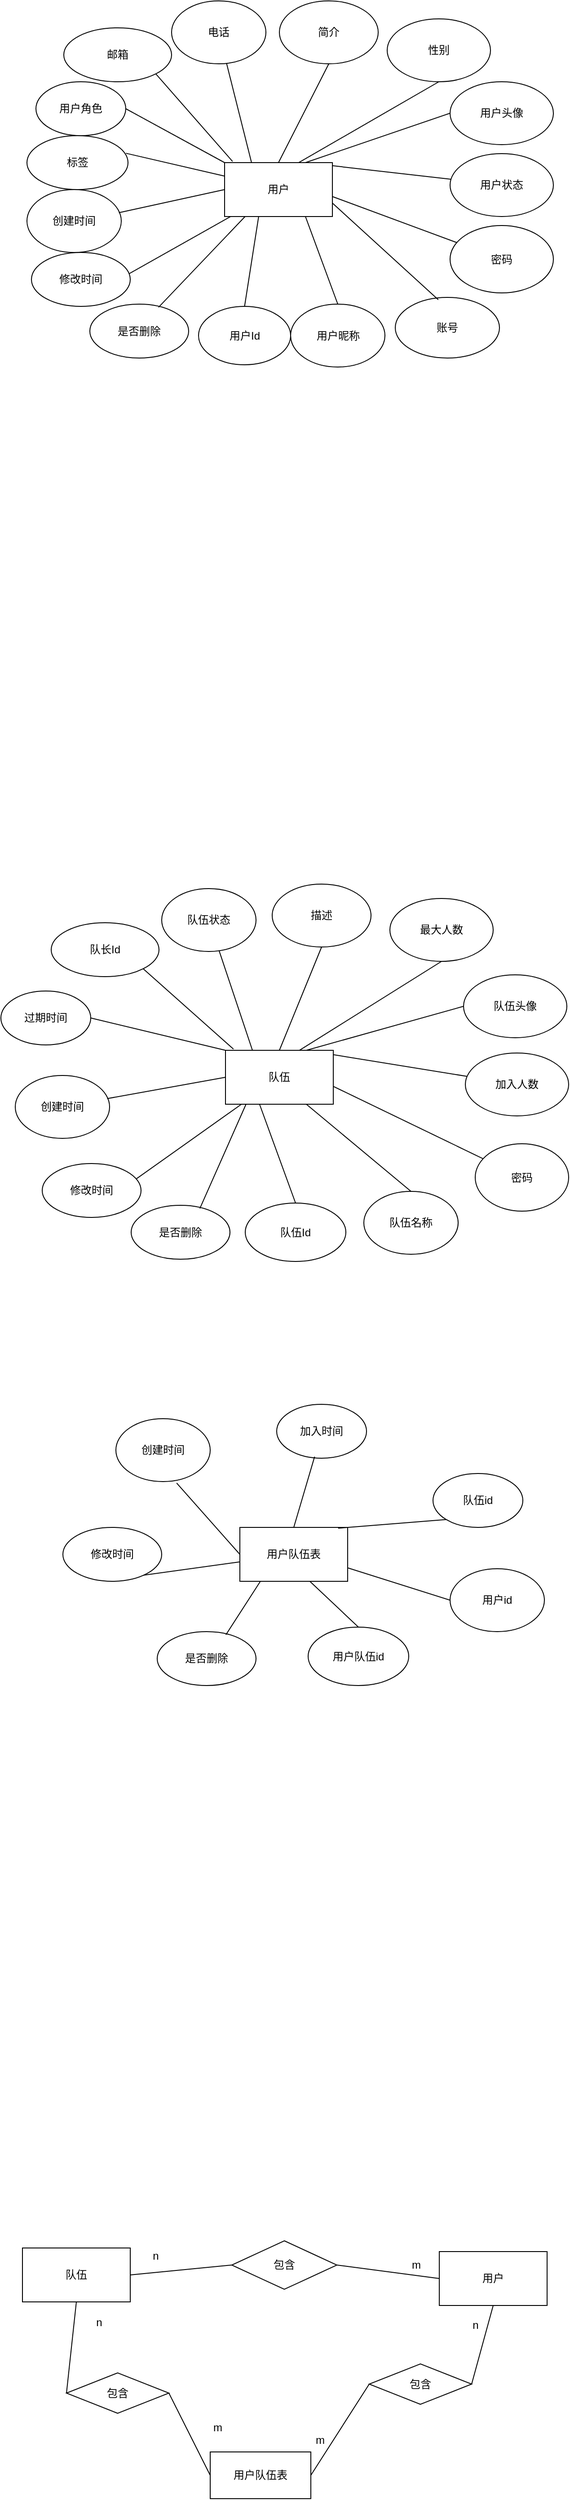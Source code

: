 <mxfile version="22.1.11" type="github">
  <diagram name="第 1 页" id="rC39hGufa94ov2SQlZUO">
    <mxGraphModel dx="1434" dy="738" grid="0" gridSize="10" guides="1" tooltips="1" connect="1" arrows="1" fold="1" page="1" pageScale="1" pageWidth="827" pageHeight="1169" math="0" shadow="0">
      <root>
        <mxCell id="0" />
        <mxCell id="1" parent="0" />
        <mxCell id="DHpkwYTsyXD9E4zMsWnn-7" value="性别" style="ellipse;whiteSpace=wrap;html=1;" parent="1" vertex="1">
          <mxGeometry x="511" y="280" width="115" height="70" as="geometry" />
        </mxCell>
        <mxCell id="DHpkwYTsyXD9E4zMsWnn-10" value="" style="endArrow=none;html=1;rounded=0;entryX=0.5;entryY=1;entryDx=0;entryDy=0;exitX=0.672;exitY=0.018;exitDx=0;exitDy=0;exitPerimeter=0;" parent="1" source="DHpkwYTsyXD9E4zMsWnn-1" target="DHpkwYTsyXD9E4zMsWnn-7" edge="1">
          <mxGeometry width="50" height="50" relative="1" as="geometry">
            <mxPoint x="321" y="430" as="sourcePoint" />
            <mxPoint x="421" y="400" as="targetPoint" />
          </mxGeometry>
        </mxCell>
        <mxCell id="DHpkwYTsyXD9E4zMsWnn-13" value="" style="endArrow=none;html=1;rounded=0;exitX=0.75;exitY=0;exitDx=0;exitDy=0;entryX=0;entryY=0.5;entryDx=0;entryDy=0;" parent="1" source="DHpkwYTsyXD9E4zMsWnn-1" target="DHpkwYTsyXD9E4zMsWnn-14" edge="1">
          <mxGeometry width="50" height="50" relative="1" as="geometry">
            <mxPoint x="411" y="450" as="sourcePoint" />
            <mxPoint x="491" y="360" as="targetPoint" />
          </mxGeometry>
        </mxCell>
        <mxCell id="DHpkwYTsyXD9E4zMsWnn-14" value="用户头像" style="ellipse;whiteSpace=wrap;html=1;" parent="1" vertex="1">
          <mxGeometry x="581" y="350" width="115" height="70" as="geometry" />
        </mxCell>
        <mxCell id="DHpkwYTsyXD9E4zMsWnn-15" value="" style="endArrow=none;html=1;rounded=0;exitX=0.75;exitY=0;exitDx=0;exitDy=0;" parent="1" source="DHpkwYTsyXD9E4zMsWnn-1" target="DHpkwYTsyXD9E4zMsWnn-16" edge="1">
          <mxGeometry width="50" height="50" relative="1" as="geometry">
            <mxPoint x="431" y="460" as="sourcePoint" />
            <mxPoint x="573.5" y="390" as="targetPoint" />
            <Array as="points" />
          </mxGeometry>
        </mxCell>
        <mxCell id="DHpkwYTsyXD9E4zMsWnn-16" value="用户状态" style="ellipse;whiteSpace=wrap;html=1;" parent="1" vertex="1">
          <mxGeometry x="581" y="430" width="115" height="70" as="geometry" />
        </mxCell>
        <mxCell id="DHpkwYTsyXD9E4zMsWnn-17" value="" style="endArrow=none;html=1;rounded=0;entryX=0.5;entryY=1;entryDx=0;entryDy=0;exitX=0.5;exitY=0;exitDx=0;exitDy=0;" parent="1" source="DHpkwYTsyXD9E4zMsWnn-23" edge="1">
          <mxGeometry width="50" height="50" relative="1" as="geometry">
            <mxPoint x="371" y="590" as="sourcePoint" />
            <mxPoint x="367.91" y="500" as="targetPoint" />
          </mxGeometry>
        </mxCell>
        <mxCell id="DHpkwYTsyXD9E4zMsWnn-18" value="" style="endArrow=none;html=1;rounded=0;entryX=0.41;entryY=0.991;entryDx=0;entryDy=0;entryPerimeter=0;" parent="1" source="DHpkwYTsyXD9E4zMsWnn-1" target="DHpkwYTsyXD9E4zMsWnn-19" edge="1">
          <mxGeometry width="50" height="50" relative="1" as="geometry">
            <mxPoint x="411" y="690" as="sourcePoint" />
            <mxPoint x="503" y="610" as="targetPoint" />
          </mxGeometry>
        </mxCell>
        <mxCell id="DHpkwYTsyXD9E4zMsWnn-20" value="" style="endArrow=none;html=1;rounded=0;exitX=0.75;exitY=1;exitDx=0;exitDy=0;entryX=0.5;entryY=0;entryDx=0;entryDy=0;" parent="1" source="DHpkwYTsyXD9E4zMsWnn-1" target="DHpkwYTsyXD9E4zMsWnn-21" edge="1">
          <mxGeometry width="50" height="50" relative="1" as="geometry">
            <mxPoint x="443" y="710" as="sourcePoint" />
            <mxPoint x="585.5" y="640" as="targetPoint" />
            <Array as="points" />
          </mxGeometry>
        </mxCell>
        <mxCell id="DHpkwYTsyXD9E4zMsWnn-21" value="用户昵称" style="ellipse;whiteSpace=wrap;html=1;" parent="1" vertex="1">
          <mxGeometry x="403.5" y="597.5" width="105" height="70" as="geometry" />
        </mxCell>
        <mxCell id="DHpkwYTsyXD9E4zMsWnn-23" value="用户Id" style="ellipse;whiteSpace=wrap;html=1;" parent="1" vertex="1">
          <mxGeometry x="301" y="600" width="102.5" height="65" as="geometry" />
        </mxCell>
        <mxCell id="DHpkwYTsyXD9E4zMsWnn-24" value="账号" style="ellipse;whiteSpace=wrap;html=1;" parent="1" vertex="1">
          <mxGeometry x="520" y="590" width="116" height="67.5" as="geometry" />
        </mxCell>
        <mxCell id="DHpkwYTsyXD9E4zMsWnn-25" value="电话" style="ellipse;whiteSpace=wrap;html=1;" parent="1" vertex="1">
          <mxGeometry x="271" y="260" width="105" height="70" as="geometry" />
        </mxCell>
        <mxCell id="DHpkwYTsyXD9E4zMsWnn-26" value="密码" style="ellipse;whiteSpace=wrap;html=1;" parent="1" vertex="1">
          <mxGeometry x="581" y="510" width="115" height="75" as="geometry" />
        </mxCell>
        <mxCell id="DHpkwYTsyXD9E4zMsWnn-27" value="简介" style="ellipse;whiteSpace=wrap;html=1;" parent="1" vertex="1">
          <mxGeometry x="391" y="260" width="110" height="70" as="geometry" />
        </mxCell>
        <mxCell id="DHpkwYTsyXD9E4zMsWnn-28" value="" style="endArrow=none;html=1;rounded=0;entryX=1;entryY=0.75;entryDx=0;entryDy=0;exitX=0.413;exitY=0.039;exitDx=0;exitDy=0;exitPerimeter=0;" parent="1" source="DHpkwYTsyXD9E4zMsWnn-24" target="DHpkwYTsyXD9E4zMsWnn-1" edge="1">
          <mxGeometry width="50" height="50" relative="1" as="geometry">
            <mxPoint x="483.54" y="560" as="sourcePoint" />
            <mxPoint x="480.45" y="470" as="targetPoint" />
          </mxGeometry>
        </mxCell>
        <mxCell id="DHpkwYTsyXD9E4zMsWnn-29" value="" style="endArrow=none;html=1;rounded=0;entryX=1;entryY=0.75;entryDx=0;entryDy=0;" parent="1" source="DHpkwYTsyXD9E4zMsWnn-26" edge="1">
          <mxGeometry width="50" height="50" relative="1" as="geometry">
            <mxPoint x="611" y="500" as="sourcePoint" />
            <mxPoint x="429" y="470" as="targetPoint" />
          </mxGeometry>
        </mxCell>
        <mxCell id="DHpkwYTsyXD9E4zMsWnn-30" value="邮箱" style="ellipse;whiteSpace=wrap;html=1;" parent="1" vertex="1">
          <mxGeometry x="151" y="290" width="120" height="60" as="geometry" />
        </mxCell>
        <mxCell id="DHpkwYTsyXD9E4zMsWnn-31" value="用户角色" style="ellipse;whiteSpace=wrap;html=1;" parent="1" vertex="1">
          <mxGeometry x="120" y="350" width="100" height="60" as="geometry" />
        </mxCell>
        <mxCell id="DHpkwYTsyXD9E4zMsWnn-33" value="标签" style="ellipse;whiteSpace=wrap;html=1;" parent="1" vertex="1">
          <mxGeometry x="110" y="410" width="112.5" height="60" as="geometry" />
        </mxCell>
        <mxCell id="DHpkwYTsyXD9E4zMsWnn-35" style="edgeStyle=orthogonalEdgeStyle;rounded=0;orthogonalLoop=1;jettySize=auto;html=1;entryX=0;entryY=1;entryDx=0;entryDy=0;strokeColor=none;" parent="1" source="DHpkwYTsyXD9E4zMsWnn-34" target="DHpkwYTsyXD9E4zMsWnn-1" edge="1">
          <mxGeometry relative="1" as="geometry" />
        </mxCell>
        <mxCell id="DHpkwYTsyXD9E4zMsWnn-36" style="edgeStyle=orthogonalEdgeStyle;orthogonalLoop=1;jettySize=auto;html=1;entryX=0;entryY=0.5;entryDx=0;entryDy=0;startArrow=none;startFill=0;endArrow=none;endFill=0;rounded=0;strokeColor=none;" parent="1" source="DHpkwYTsyXD9E4zMsWnn-19" target="DHpkwYTsyXD9E4zMsWnn-1" edge="1">
          <mxGeometry relative="1" as="geometry">
            <Array as="points">
              <mxPoint x="287" y="565" />
              <mxPoint x="287" y="500" />
              <mxPoint x="309" y="500" />
            </Array>
          </mxGeometry>
        </mxCell>
        <mxCell id="DHpkwYTsyXD9E4zMsWnn-34" value="创建时间" style="ellipse;whiteSpace=wrap;html=1;" parent="1" vertex="1">
          <mxGeometry x="110" y="470" width="105" height="70" as="geometry" />
        </mxCell>
        <mxCell id="DHpkwYTsyXD9E4zMsWnn-37" value="" style="endArrow=none;html=1;rounded=0;entryX=0.974;entryY=0.368;entryDx=0;entryDy=0;entryPerimeter=0;" parent="1" target="DHpkwYTsyXD9E4zMsWnn-34" edge="1">
          <mxGeometry width="50" height="50" relative="1" as="geometry">
            <mxPoint x="330" y="470" as="sourcePoint" />
            <mxPoint x="261" y="550" as="targetPoint" />
          </mxGeometry>
        </mxCell>
        <mxCell id="DHpkwYTsyXD9E4zMsWnn-38" value="" style="endArrow=none;html=1;rounded=0;entryX=0.979;entryY=0.326;entryDx=0;entryDy=0;entryPerimeter=0;exitX=0;exitY=0.25;exitDx=0;exitDy=0;" parent="1" source="DHpkwYTsyXD9E4zMsWnn-1" target="DHpkwYTsyXD9E4zMsWnn-33" edge="1">
          <mxGeometry width="50" height="50" relative="1" as="geometry">
            <mxPoint x="311" y="470" as="sourcePoint" />
            <mxPoint x="256" y="484.5" as="targetPoint" />
          </mxGeometry>
        </mxCell>
        <mxCell id="DHpkwYTsyXD9E4zMsWnn-39" value="" style="endArrow=none;html=1;rounded=0;entryX=1;entryY=0.5;entryDx=0;entryDy=0;exitX=0;exitY=0;exitDx=0;exitDy=0;" parent="1" source="DHpkwYTsyXD9E4zMsWnn-1" target="DHpkwYTsyXD9E4zMsWnn-31" edge="1">
          <mxGeometry width="50" height="50" relative="1" as="geometry">
            <mxPoint x="319" y="465" as="sourcePoint" />
            <mxPoint x="264" y="483" as="targetPoint" />
          </mxGeometry>
        </mxCell>
        <mxCell id="DHpkwYTsyXD9E4zMsWnn-40" value="" style="endArrow=none;html=1;rounded=0;entryX=1;entryY=1;entryDx=0;entryDy=0;exitX=0.074;exitY=-0.022;exitDx=0;exitDy=0;exitPerimeter=0;" parent="1" source="DHpkwYTsyXD9E4zMsWnn-1" target="DHpkwYTsyXD9E4zMsWnn-30" edge="1">
          <mxGeometry width="50" height="50" relative="1" as="geometry">
            <mxPoint x="319" y="450" as="sourcePoint" />
            <mxPoint x="266" y="425" as="targetPoint" />
          </mxGeometry>
        </mxCell>
        <mxCell id="DHpkwYTsyXD9E4zMsWnn-41" value="" style="endArrow=none;html=1;rounded=0;exitX=0.25;exitY=0;exitDx=0;exitDy=0;" parent="1" source="DHpkwYTsyXD9E4zMsWnn-1" target="DHpkwYTsyXD9E4zMsWnn-25" edge="1">
          <mxGeometry width="50" height="50" relative="1" as="geometry">
            <mxPoint x="387.5" y="421" as="sourcePoint" />
            <mxPoint x="319" y="330" as="targetPoint" />
          </mxGeometry>
        </mxCell>
        <mxCell id="DHpkwYTsyXD9E4zMsWnn-42" value="" style="endArrow=none;html=1;rounded=0;entryX=0.5;entryY=1;entryDx=0;entryDy=0;exitX=0.5;exitY=0;exitDx=0;exitDy=0;" parent="1" source="DHpkwYTsyXD9E4zMsWnn-1" target="DHpkwYTsyXD9E4zMsWnn-27" edge="1">
          <mxGeometry width="50" height="50" relative="1" as="geometry">
            <mxPoint x="337" y="459" as="sourcePoint" />
            <mxPoint x="268" y="368" as="targetPoint" />
          </mxGeometry>
        </mxCell>
        <mxCell id="DHpkwYTsyXD9E4zMsWnn-43" value="" style="endArrow=none;html=1;rounded=0;exitX=0.75;exitY=0;exitDx=0;exitDy=0;" parent="1" target="DHpkwYTsyXD9E4zMsWnn-1" edge="1">
          <mxGeometry width="50" height="50" relative="1" as="geometry">
            <mxPoint x="431" y="460" as="sourcePoint" />
            <mxPoint x="581" y="464" as="targetPoint" />
            <Array as="points" />
          </mxGeometry>
        </mxCell>
        <mxCell id="DHpkwYTsyXD9E4zMsWnn-1" value="用户" style="rounded=0;whiteSpace=wrap;html=1;" parent="1" vertex="1">
          <mxGeometry x="330" y="440" width="120" height="60" as="geometry" />
        </mxCell>
        <mxCell id="DHpkwYTsyXD9E4zMsWnn-44" value="" style="edgeStyle=orthogonalEdgeStyle;orthogonalLoop=1;jettySize=auto;html=1;entryX=0;entryY=0.5;entryDx=0;entryDy=0;startArrow=none;startFill=0;endArrow=none;endFill=0;rounded=0;strokeColor=none;" parent="1" source="DHpkwYTsyXD9E4zMsWnn-34" target="DHpkwYTsyXD9E4zMsWnn-19" edge="1">
          <mxGeometry relative="1" as="geometry">
            <mxPoint x="163" y="540" as="sourcePoint" />
            <mxPoint x="330" y="470" as="targetPoint" />
            <Array as="points" />
          </mxGeometry>
        </mxCell>
        <mxCell id="DHpkwYTsyXD9E4zMsWnn-19" value="修改时间" style="ellipse;whiteSpace=wrap;html=1;" parent="1" vertex="1">
          <mxGeometry x="115" y="540" width="110" height="60" as="geometry" />
        </mxCell>
        <mxCell id="DHpkwYTsyXD9E4zMsWnn-45" value="是否删除" style="ellipse;whiteSpace=wrap;html=1;" parent="1" vertex="1">
          <mxGeometry x="180" y="597.5" width="110" height="60" as="geometry" />
        </mxCell>
        <mxCell id="DHpkwYTsyXD9E4zMsWnn-46" value="" style="endArrow=none;html=1;rounded=0;entryX=0.695;entryY=0.059;entryDx=0;entryDy=0;entryPerimeter=0;exitX=0.191;exitY=0.998;exitDx=0;exitDy=0;exitPerimeter=0;" parent="1" source="DHpkwYTsyXD9E4zMsWnn-1" target="DHpkwYTsyXD9E4zMsWnn-45" edge="1">
          <mxGeometry width="50" height="50" relative="1" as="geometry">
            <mxPoint x="347" y="510" as="sourcePoint" />
            <mxPoint x="170" y="609" as="targetPoint" />
          </mxGeometry>
        </mxCell>
        <mxCell id="DHpkwYTsyXD9E4zMsWnn-81" value="最大人数" style="ellipse;whiteSpace=wrap;html=1;" parent="1" vertex="1">
          <mxGeometry x="514" y="1259" width="115" height="70" as="geometry" />
        </mxCell>
        <mxCell id="DHpkwYTsyXD9E4zMsWnn-82" value="" style="endArrow=none;html=1;rounded=0;entryX=0.5;entryY=1;entryDx=0;entryDy=0;exitX=0.672;exitY=0.018;exitDx=0;exitDy=0;exitPerimeter=0;" parent="1" source="DHpkwYTsyXD9E4zMsWnn-111" target="DHpkwYTsyXD9E4zMsWnn-81" edge="1">
          <mxGeometry width="50" height="50" relative="1" as="geometry">
            <mxPoint x="322" y="1418" as="sourcePoint" />
            <mxPoint x="422" y="1388" as="targetPoint" />
          </mxGeometry>
        </mxCell>
        <mxCell id="DHpkwYTsyXD9E4zMsWnn-83" value="" style="endArrow=none;html=1;rounded=0;exitX=0.75;exitY=0;exitDx=0;exitDy=0;entryX=0;entryY=0.5;entryDx=0;entryDy=0;" parent="1" source="DHpkwYTsyXD9E4zMsWnn-111" target="DHpkwYTsyXD9E4zMsWnn-84" edge="1">
          <mxGeometry width="50" height="50" relative="1" as="geometry">
            <mxPoint x="412" y="1438" as="sourcePoint" />
            <mxPoint x="492" y="1348" as="targetPoint" />
          </mxGeometry>
        </mxCell>
        <mxCell id="DHpkwYTsyXD9E4zMsWnn-84" value="队伍头像" style="ellipse;whiteSpace=wrap;html=1;" parent="1" vertex="1">
          <mxGeometry x="596" y="1344" width="115" height="70" as="geometry" />
        </mxCell>
        <mxCell id="DHpkwYTsyXD9E4zMsWnn-85" value="" style="endArrow=none;html=1;rounded=0;exitX=0.75;exitY=0;exitDx=0;exitDy=0;" parent="1" source="DHpkwYTsyXD9E4zMsWnn-111" target="DHpkwYTsyXD9E4zMsWnn-86" edge="1">
          <mxGeometry width="50" height="50" relative="1" as="geometry">
            <mxPoint x="432" y="1448" as="sourcePoint" />
            <mxPoint x="574.5" y="1378" as="targetPoint" />
            <Array as="points" />
          </mxGeometry>
        </mxCell>
        <mxCell id="DHpkwYTsyXD9E4zMsWnn-86" value="加入人数" style="ellipse;whiteSpace=wrap;html=1;" parent="1" vertex="1">
          <mxGeometry x="598" y="1431" width="115" height="70" as="geometry" />
        </mxCell>
        <mxCell id="DHpkwYTsyXD9E4zMsWnn-87" value="" style="endArrow=none;html=1;rounded=0;entryX=0.5;entryY=1;entryDx=0;entryDy=0;exitX=0.5;exitY=0;exitDx=0;exitDy=0;" parent="1" source="DHpkwYTsyXD9E4zMsWnn-91" edge="1">
          <mxGeometry width="50" height="50" relative="1" as="geometry">
            <mxPoint x="372" y="1578" as="sourcePoint" />
            <mxPoint x="368.91" y="1488" as="targetPoint" />
          </mxGeometry>
        </mxCell>
        <mxCell id="DHpkwYTsyXD9E4zMsWnn-88" value="" style="endArrow=none;html=1;rounded=0;entryX=0.41;entryY=0.991;entryDx=0;entryDy=0;entryPerimeter=0;" parent="1" source="DHpkwYTsyXD9E4zMsWnn-111" target="DHpkwYTsyXD9E4zMsWnn-113" edge="1">
          <mxGeometry width="50" height="50" relative="1" as="geometry">
            <mxPoint x="412" y="1678" as="sourcePoint" />
            <mxPoint x="504" y="1598" as="targetPoint" />
          </mxGeometry>
        </mxCell>
        <mxCell id="DHpkwYTsyXD9E4zMsWnn-89" value="" style="endArrow=none;html=1;rounded=0;exitX=0.75;exitY=1;exitDx=0;exitDy=0;entryX=0.5;entryY=0;entryDx=0;entryDy=0;" parent="1" source="DHpkwYTsyXD9E4zMsWnn-111" target="DHpkwYTsyXD9E4zMsWnn-90" edge="1">
          <mxGeometry width="50" height="50" relative="1" as="geometry">
            <mxPoint x="444" y="1698" as="sourcePoint" />
            <mxPoint x="586.5" y="1628" as="targetPoint" />
            <Array as="points" />
          </mxGeometry>
        </mxCell>
        <mxCell id="DHpkwYTsyXD9E4zMsWnn-90" value="队伍名称" style="ellipse;whiteSpace=wrap;html=1;" parent="1" vertex="1">
          <mxGeometry x="485" y="1585" width="105" height="70" as="geometry" />
        </mxCell>
        <mxCell id="DHpkwYTsyXD9E4zMsWnn-91" value="队伍Id" style="ellipse;whiteSpace=wrap;html=1;" parent="1" vertex="1">
          <mxGeometry x="353" y="1598" width="112" height="65" as="geometry" />
        </mxCell>
        <mxCell id="DHpkwYTsyXD9E4zMsWnn-93" value="队伍状态" style="ellipse;whiteSpace=wrap;html=1;" parent="1" vertex="1">
          <mxGeometry x="260" y="1248" width="105" height="70" as="geometry" />
        </mxCell>
        <mxCell id="DHpkwYTsyXD9E4zMsWnn-94" value="密码" style="ellipse;whiteSpace=wrap;html=1;" parent="1" vertex="1">
          <mxGeometry x="609" y="1532" width="104" height="75" as="geometry" />
        </mxCell>
        <mxCell id="DHpkwYTsyXD9E4zMsWnn-95" value="描述" style="ellipse;whiteSpace=wrap;html=1;" parent="1" vertex="1">
          <mxGeometry x="383" y="1243" width="110" height="70" as="geometry" />
        </mxCell>
        <mxCell id="DHpkwYTsyXD9E4zMsWnn-97" value="" style="endArrow=none;html=1;rounded=0;entryX=1;entryY=0.75;entryDx=0;entryDy=0;" parent="1" source="DHpkwYTsyXD9E4zMsWnn-94" edge="1">
          <mxGeometry width="50" height="50" relative="1" as="geometry">
            <mxPoint x="612" y="1488" as="sourcePoint" />
            <mxPoint x="430" y="1458" as="targetPoint" />
          </mxGeometry>
        </mxCell>
        <mxCell id="DHpkwYTsyXD9E4zMsWnn-98" value="队长Id" style="ellipse;whiteSpace=wrap;html=1;" parent="1" vertex="1">
          <mxGeometry x="137" y="1286" width="120" height="60" as="geometry" />
        </mxCell>
        <mxCell id="DHpkwYTsyXD9E4zMsWnn-99" value="过期时间" style="ellipse;whiteSpace=wrap;html=1;" parent="1" vertex="1">
          <mxGeometry x="81" y="1362" width="100" height="60" as="geometry" />
        </mxCell>
        <mxCell id="DHpkwYTsyXD9E4zMsWnn-101" style="edgeStyle=orthogonalEdgeStyle;rounded=0;orthogonalLoop=1;jettySize=auto;html=1;entryX=0;entryY=1;entryDx=0;entryDy=0;strokeColor=none;" parent="1" source="DHpkwYTsyXD9E4zMsWnn-103" target="DHpkwYTsyXD9E4zMsWnn-111" edge="1">
          <mxGeometry relative="1" as="geometry" />
        </mxCell>
        <mxCell id="DHpkwYTsyXD9E4zMsWnn-102" style="edgeStyle=orthogonalEdgeStyle;orthogonalLoop=1;jettySize=auto;html=1;entryX=0;entryY=0.5;entryDx=0;entryDy=0;startArrow=none;startFill=0;endArrow=none;endFill=0;rounded=0;strokeColor=none;" parent="1" source="DHpkwYTsyXD9E4zMsWnn-113" target="DHpkwYTsyXD9E4zMsWnn-111" edge="1">
          <mxGeometry relative="1" as="geometry">
            <Array as="points">
              <mxPoint x="288" y="1553" />
              <mxPoint x="288" y="1488" />
              <mxPoint x="310" y="1488" />
            </Array>
          </mxGeometry>
        </mxCell>
        <mxCell id="DHpkwYTsyXD9E4zMsWnn-103" value="创建时间" style="ellipse;whiteSpace=wrap;html=1;" parent="1" vertex="1">
          <mxGeometry x="97" y="1456" width="105" height="70" as="geometry" />
        </mxCell>
        <mxCell id="DHpkwYTsyXD9E4zMsWnn-104" value="" style="endArrow=none;html=1;rounded=0;entryX=0.974;entryY=0.368;entryDx=0;entryDy=0;entryPerimeter=0;" parent="1" target="DHpkwYTsyXD9E4zMsWnn-103" edge="1">
          <mxGeometry width="50" height="50" relative="1" as="geometry">
            <mxPoint x="331" y="1458" as="sourcePoint" />
            <mxPoint x="262" y="1538" as="targetPoint" />
          </mxGeometry>
        </mxCell>
        <mxCell id="DHpkwYTsyXD9E4zMsWnn-106" value="" style="endArrow=none;html=1;rounded=0;entryX=1;entryY=0.5;entryDx=0;entryDy=0;exitX=0;exitY=0;exitDx=0;exitDy=0;" parent="1" source="DHpkwYTsyXD9E4zMsWnn-111" target="DHpkwYTsyXD9E4zMsWnn-99" edge="1">
          <mxGeometry width="50" height="50" relative="1" as="geometry">
            <mxPoint x="320" y="1453" as="sourcePoint" />
            <mxPoint x="265" y="1471" as="targetPoint" />
          </mxGeometry>
        </mxCell>
        <mxCell id="DHpkwYTsyXD9E4zMsWnn-107" value="" style="endArrow=none;html=1;rounded=0;entryX=1;entryY=1;entryDx=0;entryDy=0;exitX=0.074;exitY=-0.022;exitDx=0;exitDy=0;exitPerimeter=0;" parent="1" source="DHpkwYTsyXD9E4zMsWnn-111" target="DHpkwYTsyXD9E4zMsWnn-98" edge="1">
          <mxGeometry width="50" height="50" relative="1" as="geometry">
            <mxPoint x="320" y="1438" as="sourcePoint" />
            <mxPoint x="267" y="1413" as="targetPoint" />
          </mxGeometry>
        </mxCell>
        <mxCell id="DHpkwYTsyXD9E4zMsWnn-108" value="" style="endArrow=none;html=1;rounded=0;exitX=0.25;exitY=0;exitDx=0;exitDy=0;" parent="1" source="DHpkwYTsyXD9E4zMsWnn-111" target="DHpkwYTsyXD9E4zMsWnn-93" edge="1">
          <mxGeometry width="50" height="50" relative="1" as="geometry">
            <mxPoint x="388.5" y="1409" as="sourcePoint" />
            <mxPoint x="320" y="1318" as="targetPoint" />
          </mxGeometry>
        </mxCell>
        <mxCell id="DHpkwYTsyXD9E4zMsWnn-109" value="" style="endArrow=none;html=1;rounded=0;entryX=0.5;entryY=1;entryDx=0;entryDy=0;exitX=0.5;exitY=0;exitDx=0;exitDy=0;" parent="1" source="DHpkwYTsyXD9E4zMsWnn-111" target="DHpkwYTsyXD9E4zMsWnn-95" edge="1">
          <mxGeometry width="50" height="50" relative="1" as="geometry">
            <mxPoint x="338" y="1447" as="sourcePoint" />
            <mxPoint x="269" y="1356" as="targetPoint" />
          </mxGeometry>
        </mxCell>
        <mxCell id="DHpkwYTsyXD9E4zMsWnn-110" value="" style="endArrow=none;html=1;rounded=0;exitX=0.75;exitY=0;exitDx=0;exitDy=0;" parent="1" target="DHpkwYTsyXD9E4zMsWnn-111" edge="1">
          <mxGeometry width="50" height="50" relative="1" as="geometry">
            <mxPoint x="432" y="1448" as="sourcePoint" />
            <mxPoint x="582" y="1452" as="targetPoint" />
            <Array as="points" />
          </mxGeometry>
        </mxCell>
        <mxCell id="DHpkwYTsyXD9E4zMsWnn-111" value="队伍" style="rounded=0;whiteSpace=wrap;html=1;" parent="1" vertex="1">
          <mxGeometry x="331" y="1428" width="120" height="60" as="geometry" />
        </mxCell>
        <mxCell id="DHpkwYTsyXD9E4zMsWnn-112" value="" style="edgeStyle=orthogonalEdgeStyle;orthogonalLoop=1;jettySize=auto;html=1;entryX=0;entryY=0.5;entryDx=0;entryDy=0;startArrow=none;startFill=0;endArrow=none;endFill=0;rounded=0;strokeColor=none;" parent="1" source="DHpkwYTsyXD9E4zMsWnn-103" target="DHpkwYTsyXD9E4zMsWnn-113" edge="1">
          <mxGeometry relative="1" as="geometry">
            <mxPoint x="164" y="1528" as="sourcePoint" />
            <mxPoint x="331" y="1458" as="targetPoint" />
            <Array as="points" />
          </mxGeometry>
        </mxCell>
        <mxCell id="DHpkwYTsyXD9E4zMsWnn-113" value="修改时间" style="ellipse;whiteSpace=wrap;html=1;" parent="1" vertex="1">
          <mxGeometry x="127" y="1554" width="110" height="60" as="geometry" />
        </mxCell>
        <mxCell id="DHpkwYTsyXD9E4zMsWnn-114" value="是否删除" style="ellipse;whiteSpace=wrap;html=1;" parent="1" vertex="1">
          <mxGeometry x="226" y="1600.5" width="110" height="60" as="geometry" />
        </mxCell>
        <mxCell id="DHpkwYTsyXD9E4zMsWnn-115" value="" style="endArrow=none;html=1;rounded=0;entryX=0.695;entryY=0.059;entryDx=0;entryDy=0;entryPerimeter=0;exitX=0.191;exitY=0.998;exitDx=0;exitDy=0;exitPerimeter=0;" parent="1" source="DHpkwYTsyXD9E4zMsWnn-111" target="DHpkwYTsyXD9E4zMsWnn-114" edge="1">
          <mxGeometry width="50" height="50" relative="1" as="geometry">
            <mxPoint x="348" y="1498" as="sourcePoint" />
            <mxPoint x="171" y="1597" as="targetPoint" />
          </mxGeometry>
        </mxCell>
        <mxCell id="z8nQcIeZTwcEWE0xlqml-7" value="" style="endArrow=none;html=1;rounded=0;entryX=0.647;entryY=0.995;entryDx=0;entryDy=0;exitX=0.5;exitY=0;exitDx=0;exitDy=0;entryPerimeter=0;" parent="1" source="z8nQcIeZTwcEWE0xlqml-11" target="z8nQcIeZTwcEWE0xlqml-27" edge="1">
          <mxGeometry width="50" height="50" relative="1" as="geometry">
            <mxPoint x="388" y="2109" as="sourcePoint" />
            <mxPoint x="384.91" y="2019" as="targetPoint" />
          </mxGeometry>
        </mxCell>
        <mxCell id="z8nQcIeZTwcEWE0xlqml-8" value="" style="endArrow=none;html=1;rounded=0;entryX=0.41;entryY=0.991;entryDx=0;entryDy=0;entryPerimeter=0;" parent="1" source="z8nQcIeZTwcEWE0xlqml-27" target="z8nQcIeZTwcEWE0xlqml-29" edge="1">
          <mxGeometry width="50" height="50" relative="1" as="geometry">
            <mxPoint x="428" y="2209" as="sourcePoint" />
            <mxPoint x="520" y="2129" as="targetPoint" />
          </mxGeometry>
        </mxCell>
        <mxCell id="z8nQcIeZTwcEWE0xlqml-9" value="" style="endArrow=none;html=1;rounded=0;exitX=1;exitY=0.75;exitDx=0;exitDy=0;entryX=0;entryY=0.5;entryDx=0;entryDy=0;" parent="1" source="z8nQcIeZTwcEWE0xlqml-27" target="z8nQcIeZTwcEWE0xlqml-10" edge="1">
          <mxGeometry width="50" height="50" relative="1" as="geometry">
            <mxPoint x="383" y="2055" as="sourcePoint" />
            <mxPoint x="604.5" y="2067" as="targetPoint" />
            <Array as="points" />
          </mxGeometry>
        </mxCell>
        <mxCell id="z8nQcIeZTwcEWE0xlqml-10" value="用户id" style="ellipse;whiteSpace=wrap;html=1;" parent="1" vertex="1">
          <mxGeometry x="581" y="2005" width="105" height="70" as="geometry" />
        </mxCell>
        <mxCell id="z8nQcIeZTwcEWE0xlqml-11" value="用户队伍id" style="ellipse;whiteSpace=wrap;html=1;" parent="1" vertex="1">
          <mxGeometry x="423" y="2070" width="112" height="65" as="geometry" />
        </mxCell>
        <mxCell id="z8nQcIeZTwcEWE0xlqml-17" value="加入时间" style="ellipse;whiteSpace=wrap;html=1;" parent="1" vertex="1">
          <mxGeometry x="388" y="1822" width="100" height="60" as="geometry" />
        </mxCell>
        <mxCell id="z8nQcIeZTwcEWE0xlqml-18" style="edgeStyle=orthogonalEdgeStyle;rounded=0;orthogonalLoop=1;jettySize=auto;html=1;entryX=0;entryY=1;entryDx=0;entryDy=0;strokeColor=none;" parent="1" source="z8nQcIeZTwcEWE0xlqml-20" target="z8nQcIeZTwcEWE0xlqml-27" edge="1">
          <mxGeometry relative="1" as="geometry" />
        </mxCell>
        <mxCell id="z8nQcIeZTwcEWE0xlqml-19" style="edgeStyle=orthogonalEdgeStyle;orthogonalLoop=1;jettySize=auto;html=1;entryX=0;entryY=0.5;entryDx=0;entryDy=0;startArrow=none;startFill=0;endArrow=none;endFill=0;rounded=0;strokeColor=none;" parent="1" source="z8nQcIeZTwcEWE0xlqml-29" target="z8nQcIeZTwcEWE0xlqml-27" edge="1">
          <mxGeometry relative="1" as="geometry">
            <Array as="points">
              <mxPoint x="304" y="2084" />
              <mxPoint x="304" y="2019" />
              <mxPoint x="326" y="2019" />
            </Array>
          </mxGeometry>
        </mxCell>
        <mxCell id="z8nQcIeZTwcEWE0xlqml-20" value="创建时间" style="ellipse;whiteSpace=wrap;html=1;" parent="1" vertex="1">
          <mxGeometry x="209" y="1838" width="105" height="70" as="geometry" />
        </mxCell>
        <mxCell id="z8nQcIeZTwcEWE0xlqml-21" value="" style="endArrow=none;html=1;rounded=0;entryX=0.644;entryY=1.023;entryDx=0;entryDy=0;entryPerimeter=0;" parent="1" target="z8nQcIeZTwcEWE0xlqml-20" edge="1">
          <mxGeometry width="50" height="50" relative="1" as="geometry">
            <mxPoint x="347" y="1989" as="sourcePoint" />
            <mxPoint x="278" y="2069" as="targetPoint" />
          </mxGeometry>
        </mxCell>
        <mxCell id="z8nQcIeZTwcEWE0xlqml-22" value="" style="endArrow=none;html=1;rounded=0;entryX=0.422;entryY=0.972;entryDx=0;entryDy=0;exitX=0.5;exitY=0;exitDx=0;exitDy=0;entryPerimeter=0;" parent="1" source="z8nQcIeZTwcEWE0xlqml-27" target="z8nQcIeZTwcEWE0xlqml-17" edge="1">
          <mxGeometry width="50" height="50" relative="1" as="geometry">
            <mxPoint x="336" y="1984" as="sourcePoint" />
            <mxPoint x="281" y="2002" as="targetPoint" />
          </mxGeometry>
        </mxCell>
        <mxCell id="z8nQcIeZTwcEWE0xlqml-26" value="" style="endArrow=none;html=1;rounded=0;exitX=0.75;exitY=0;exitDx=0;exitDy=0;" parent="1" target="z8nQcIeZTwcEWE0xlqml-27" edge="1">
          <mxGeometry width="50" height="50" relative="1" as="geometry">
            <mxPoint x="448" y="1979" as="sourcePoint" />
            <mxPoint x="598" y="1983" as="targetPoint" />
            <Array as="points" />
          </mxGeometry>
        </mxCell>
        <mxCell id="z8nQcIeZTwcEWE0xlqml-27" value="用户队伍表" style="rounded=0;whiteSpace=wrap;html=1;" parent="1" vertex="1">
          <mxGeometry x="347" y="1959" width="120" height="60" as="geometry" />
        </mxCell>
        <mxCell id="z8nQcIeZTwcEWE0xlqml-28" value="" style="edgeStyle=orthogonalEdgeStyle;orthogonalLoop=1;jettySize=auto;html=1;entryX=0;entryY=0.5;entryDx=0;entryDy=0;startArrow=none;startFill=0;endArrow=none;endFill=0;rounded=0;strokeColor=none;" parent="1" source="z8nQcIeZTwcEWE0xlqml-20" target="z8nQcIeZTwcEWE0xlqml-29" edge="1">
          <mxGeometry relative="1" as="geometry">
            <mxPoint x="180" y="2059" as="sourcePoint" />
            <mxPoint x="347" y="1989" as="targetPoint" />
            <Array as="points" />
          </mxGeometry>
        </mxCell>
        <mxCell id="z8nQcIeZTwcEWE0xlqml-29" value="修改时间" style="ellipse;whiteSpace=wrap;html=1;" parent="1" vertex="1">
          <mxGeometry x="150" y="1959" width="110" height="60" as="geometry" />
        </mxCell>
        <mxCell id="z8nQcIeZTwcEWE0xlqml-30" value="是否删除" style="ellipse;whiteSpace=wrap;html=1;" parent="1" vertex="1">
          <mxGeometry x="255" y="2075" width="110" height="60" as="geometry" />
        </mxCell>
        <mxCell id="z8nQcIeZTwcEWE0xlqml-31" value="" style="endArrow=none;html=1;rounded=0;entryX=0.695;entryY=0.059;entryDx=0;entryDy=0;entryPerimeter=0;exitX=0.191;exitY=0.998;exitDx=0;exitDy=0;exitPerimeter=0;" parent="1" source="z8nQcIeZTwcEWE0xlqml-27" target="z8nQcIeZTwcEWE0xlqml-30" edge="1">
          <mxGeometry width="50" height="50" relative="1" as="geometry">
            <mxPoint x="364" y="2029" as="sourcePoint" />
            <mxPoint x="187" y="2128" as="targetPoint" />
          </mxGeometry>
        </mxCell>
        <mxCell id="z8nQcIeZTwcEWE0xlqml-32" value="队伍id" style="ellipse;whiteSpace=wrap;html=1;" parent="1" vertex="1">
          <mxGeometry x="562" y="1899" width="100" height="60" as="geometry" />
        </mxCell>
        <mxCell id="z8nQcIeZTwcEWE0xlqml-33" value="" style="endArrow=none;html=1;rounded=0;exitX=0.912;exitY=0.015;exitDx=0;exitDy=0;exitPerimeter=0;entryX=0;entryY=1;entryDx=0;entryDy=0;" parent="1" source="z8nQcIeZTwcEWE0xlqml-27" target="z8nQcIeZTwcEWE0xlqml-32" edge="1">
          <mxGeometry width="50" height="50" relative="1" as="geometry">
            <mxPoint x="357" y="1969" as="sourcePoint" />
            <mxPoint x="571" y="1939" as="targetPoint" />
          </mxGeometry>
        </mxCell>
        <mxCell id="z8nQcIeZTwcEWE0xlqml-34" value="用户" style="rounded=0;whiteSpace=wrap;html=1;" parent="1" vertex="1">
          <mxGeometry x="569" y="2765" width="120" height="60" as="geometry" />
        </mxCell>
        <mxCell id="z8nQcIeZTwcEWE0xlqml-36" value="队伍" style="rounded=0;whiteSpace=wrap;html=1;" parent="1" vertex="1">
          <mxGeometry x="105" y="2761" width="120" height="60" as="geometry" />
        </mxCell>
        <mxCell id="z8nQcIeZTwcEWE0xlqml-37" value="用户队伍表" style="rounded=0;whiteSpace=wrap;html=1;" parent="1" vertex="1">
          <mxGeometry x="314" y="2988" width="112" height="52" as="geometry" />
        </mxCell>
        <mxCell id="z8nQcIeZTwcEWE0xlqml-39" value="包含" style="rhombus;whiteSpace=wrap;html=1;" parent="1" vertex="1">
          <mxGeometry x="338" y="2753" width="117" height="54" as="geometry" />
        </mxCell>
        <mxCell id="z8nQcIeZTwcEWE0xlqml-42" value="" style="endArrow=none;html=1;rounded=0;entryX=0;entryY=0.5;entryDx=0;entryDy=0;exitX=1;exitY=0.5;exitDx=0;exitDy=0;" parent="1" source="z8nQcIeZTwcEWE0xlqml-39" target="z8nQcIeZTwcEWE0xlqml-34" edge="1">
          <mxGeometry width="50" height="50" relative="1" as="geometry">
            <mxPoint x="455" y="2782" as="sourcePoint" />
            <mxPoint x="505" y="2732" as="targetPoint" />
          </mxGeometry>
        </mxCell>
        <mxCell id="z8nQcIeZTwcEWE0xlqml-45" value="" style="endArrow=none;html=1;rounded=0;exitX=1;exitY=0.5;exitDx=0;exitDy=0;entryX=0;entryY=0.5;entryDx=0;entryDy=0;" parent="1" source="z8nQcIeZTwcEWE0xlqml-36" target="z8nQcIeZTwcEWE0xlqml-39" edge="1">
          <mxGeometry width="50" height="50" relative="1" as="geometry">
            <mxPoint x="287" y="2829" as="sourcePoint" />
            <mxPoint x="337" y="2779" as="targetPoint" />
          </mxGeometry>
        </mxCell>
        <mxCell id="z8nQcIeZTwcEWE0xlqml-48" value="n" style="text;html=1;align=center;verticalAlign=middle;resizable=0;points=[];autosize=1;strokeColor=none;fillColor=none;" parent="1" vertex="1">
          <mxGeometry x="240" y="2757" width="25" height="26" as="geometry" />
        </mxCell>
        <mxCell id="z8nQcIeZTwcEWE0xlqml-49" value="m" style="text;html=1;align=center;verticalAlign=middle;resizable=0;points=[];autosize=1;strokeColor=none;fillColor=none;" parent="1" vertex="1">
          <mxGeometry x="529" y="2767" width="28" height="26" as="geometry" />
        </mxCell>
        <mxCell id="z8nQcIeZTwcEWE0xlqml-53" value="包含" style="rhombus;whiteSpace=wrap;html=1;direction=west;" parent="1" vertex="1">
          <mxGeometry x="154" y="2900" width="114" height="45" as="geometry" />
        </mxCell>
        <mxCell id="z8nQcIeZTwcEWE0xlqml-54" value="" style="endArrow=none;html=1;rounded=0;exitX=0.5;exitY=1;exitDx=0;exitDy=0;entryX=1;entryY=0.5;entryDx=0;entryDy=0;" parent="1" source="z8nQcIeZTwcEWE0xlqml-36" target="z8nQcIeZTwcEWE0xlqml-53" edge="1">
          <mxGeometry width="50" height="50" relative="1" as="geometry">
            <mxPoint x="235" y="2801" as="sourcePoint" />
            <mxPoint x="348" y="2790" as="targetPoint" />
            <Array as="points" />
          </mxGeometry>
        </mxCell>
        <mxCell id="DcQeDM7eLDxxzkj2XlV5-4" value="" style="endArrow=none;html=1;rounded=0;entryX=0;entryY=0.5;entryDx=0;entryDy=0;exitX=0;exitY=0.5;exitDx=0;exitDy=0;" edge="1" parent="1" source="z8nQcIeZTwcEWE0xlqml-53" target="z8nQcIeZTwcEWE0xlqml-37">
          <mxGeometry width="50" height="50" relative="1" as="geometry">
            <mxPoint x="313" y="2928" as="sourcePoint" />
            <mxPoint x="394" y="2849" as="targetPoint" />
          </mxGeometry>
        </mxCell>
        <mxCell id="DcQeDM7eLDxxzkj2XlV5-7" value="n&lt;br&gt;" style="text;html=1;align=center;verticalAlign=middle;resizable=0;points=[];autosize=1;strokeColor=none;fillColor=none;" vertex="1" parent="1">
          <mxGeometry x="177" y="2831" width="25" height="26" as="geometry" />
        </mxCell>
        <mxCell id="DcQeDM7eLDxxzkj2XlV5-8" value="m" style="text;html=1;align=center;verticalAlign=middle;resizable=0;points=[];autosize=1;strokeColor=none;fillColor=none;" vertex="1" parent="1">
          <mxGeometry x="308" y="2948" width="28" height="26" as="geometry" />
        </mxCell>
        <mxCell id="DcQeDM7eLDxxzkj2XlV5-10" value="包含" style="rhombus;whiteSpace=wrap;html=1;direction=west;" vertex="1" parent="1">
          <mxGeometry x="491" y="2890" width="114" height="45" as="geometry" />
        </mxCell>
        <mxCell id="DcQeDM7eLDxxzkj2XlV5-11" value="" style="endArrow=none;html=1;rounded=0;exitX=0.5;exitY=1;exitDx=0;exitDy=0;entryX=0;entryY=0.5;entryDx=0;entryDy=0;" edge="1" parent="1" source="z8nQcIeZTwcEWE0xlqml-34" target="DcQeDM7eLDxxzkj2XlV5-10">
          <mxGeometry width="50" height="50" relative="1" as="geometry">
            <mxPoint x="627" y="2831" as="sourcePoint" />
            <mxPoint x="636" y="2930" as="targetPoint" />
            <Array as="points" />
          </mxGeometry>
        </mxCell>
        <mxCell id="DcQeDM7eLDxxzkj2XlV5-12" value="n&lt;br&gt;" style="text;html=1;align=center;verticalAlign=middle;resizable=0;points=[];autosize=1;strokeColor=none;fillColor=none;" vertex="1" parent="1">
          <mxGeometry x="596" y="2834" width="25" height="26" as="geometry" />
        </mxCell>
        <mxCell id="DcQeDM7eLDxxzkj2XlV5-13" value="m" style="text;html=1;align=center;verticalAlign=middle;resizable=0;points=[];autosize=1;strokeColor=none;fillColor=none;" vertex="1" parent="1">
          <mxGeometry x="422" y="2962" width="28" height="26" as="geometry" />
        </mxCell>
        <mxCell id="DcQeDM7eLDxxzkj2XlV5-14" value="" style="endArrow=none;html=1;rounded=0;entryX=1;entryY=0.5;entryDx=0;entryDy=0;exitX=1;exitY=0.5;exitDx=0;exitDy=0;" edge="1" parent="1" source="z8nQcIeZTwcEWE0xlqml-37" target="DcQeDM7eLDxxzkj2XlV5-10">
          <mxGeometry width="50" height="50" relative="1" as="geometry">
            <mxPoint x="488" y="3022" as="sourcePoint" />
            <mxPoint x="538" y="2972" as="targetPoint" />
          </mxGeometry>
        </mxCell>
      </root>
    </mxGraphModel>
  </diagram>
</mxfile>
